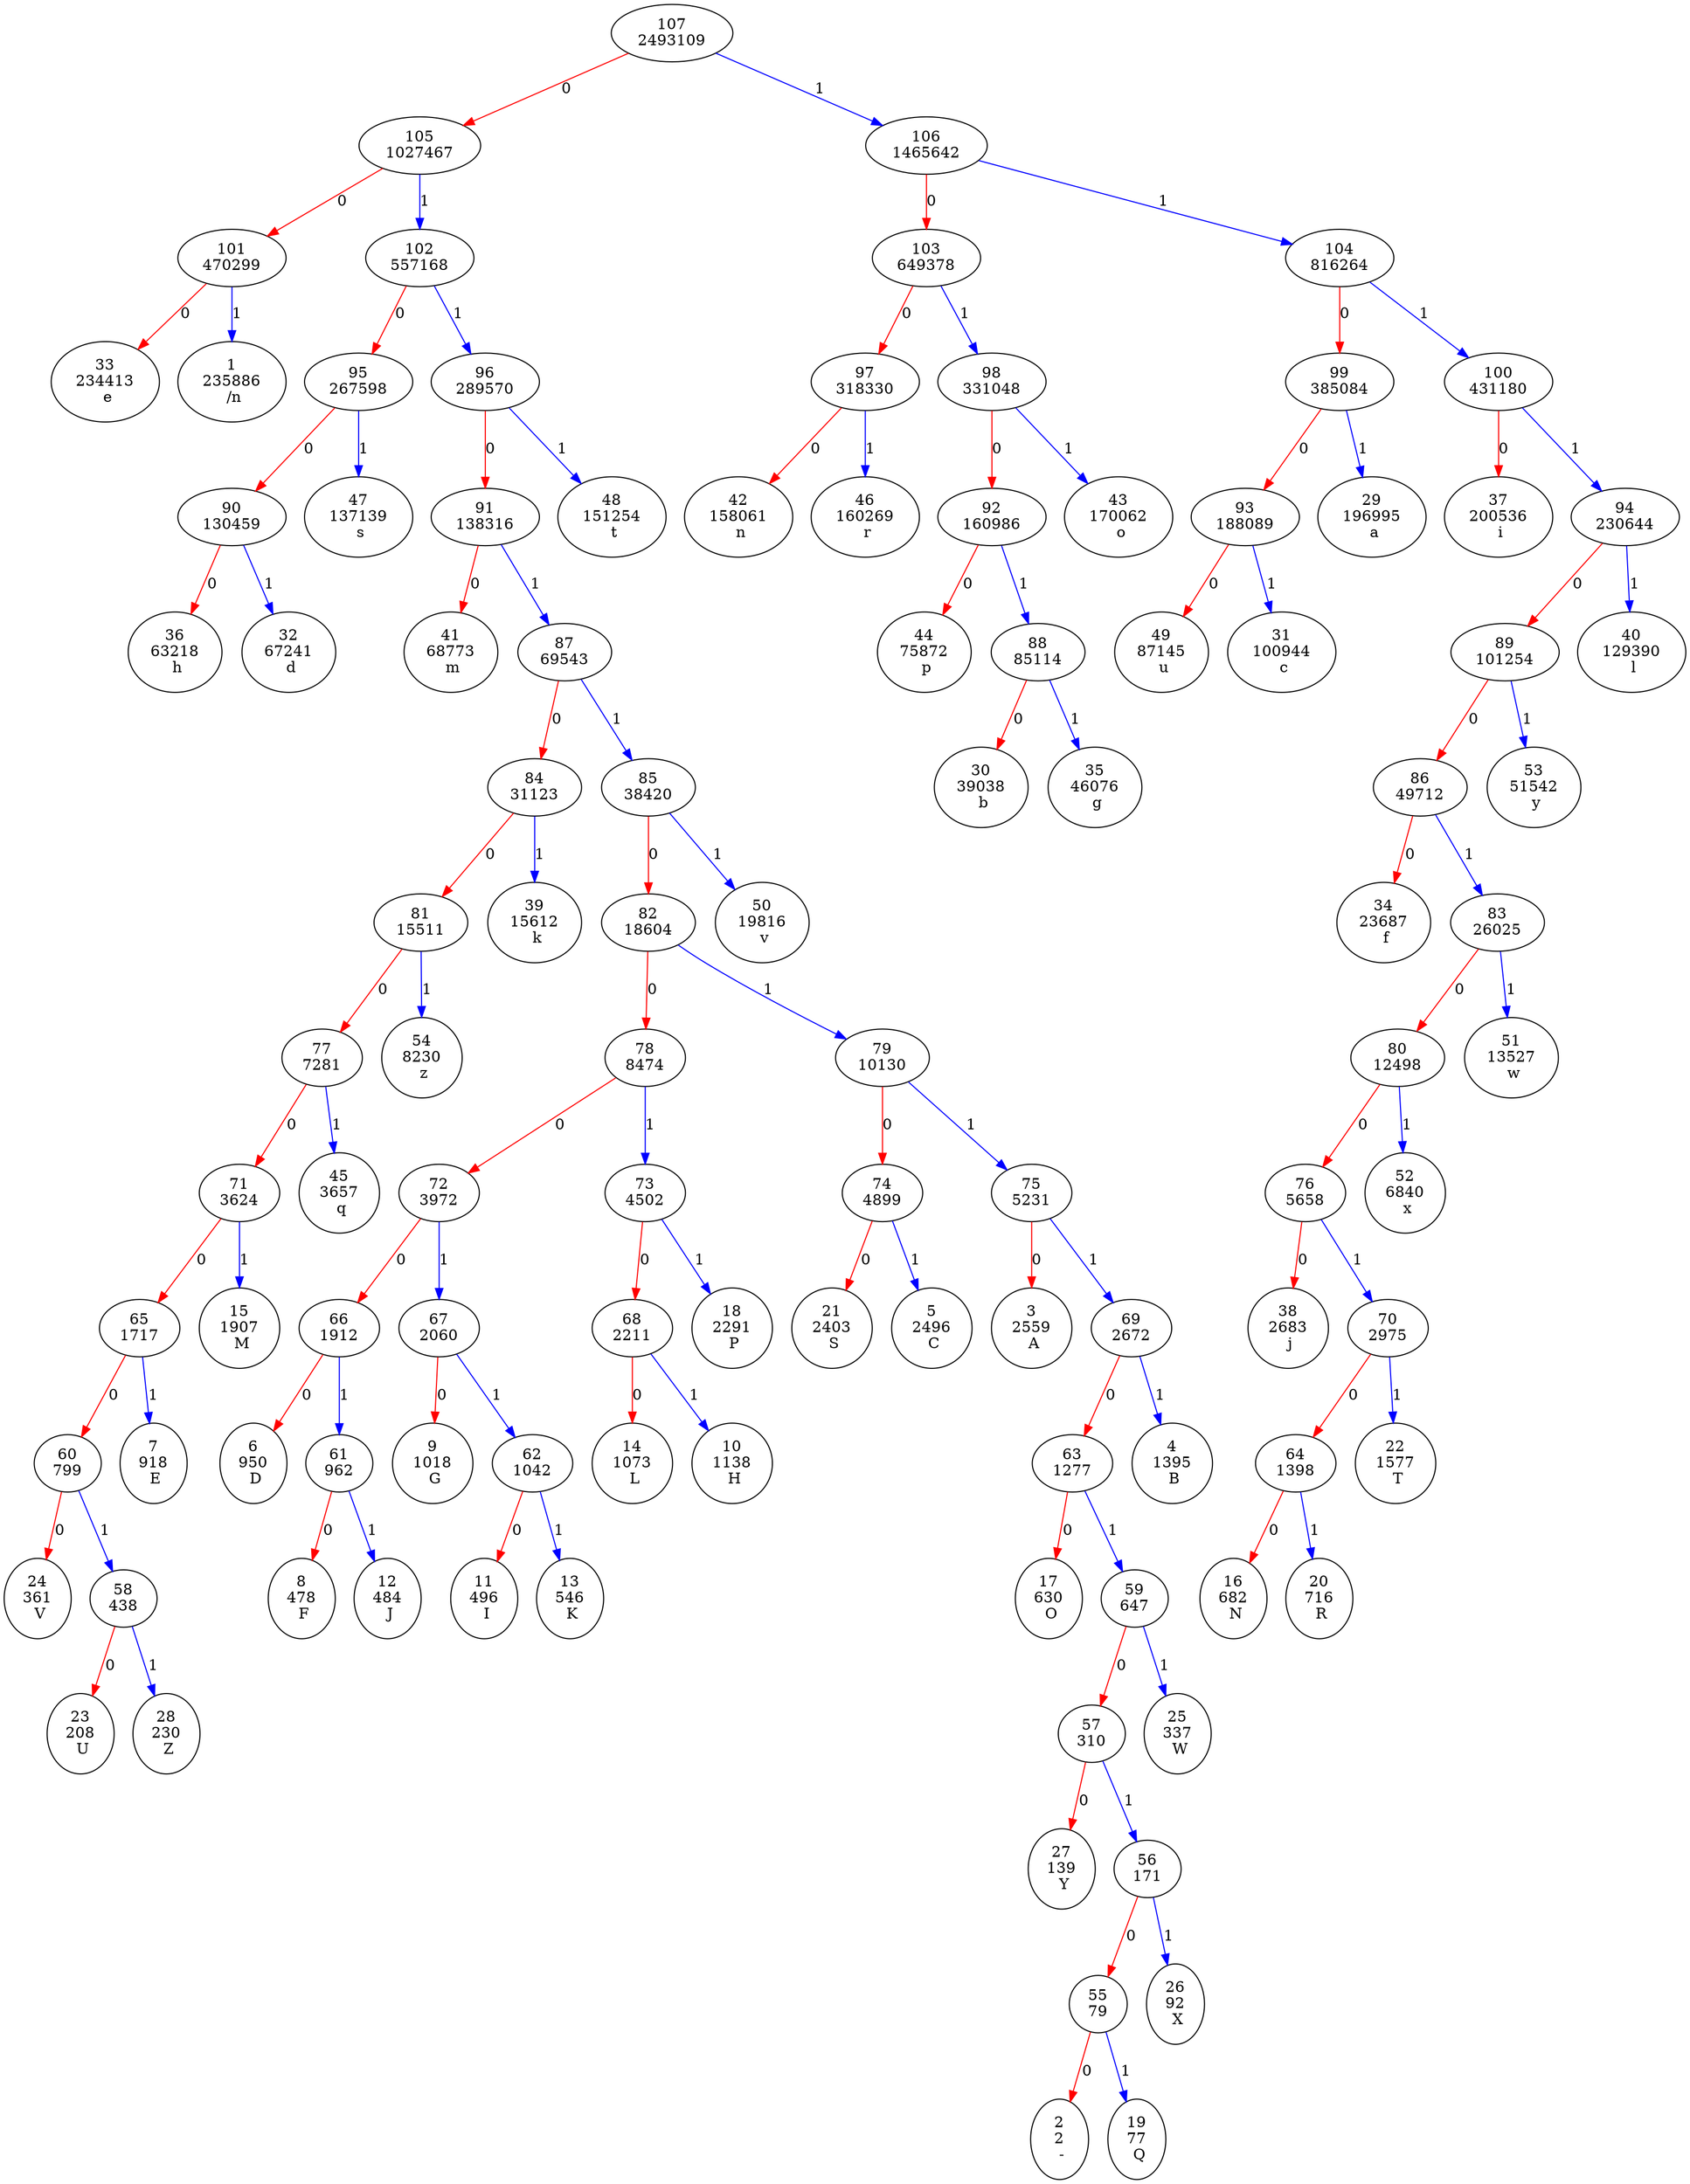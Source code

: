 ## Command to generate pdf:  dot -Tpdf test.dot -o test.pdf
digraph g {
 "107\n2493109" -> "105\n1027467" [color=red, label=0]
 "105\n1027467" -> "101\n470299" [color=red, label=0]
 "101\n470299" -> "33\n234413\n e" [color=red, label=0]
 "101\n470299" -> "1\n235886\n /n" [color=blue, label=1]
 "105\n1027467" -> "102\n557168" [color=blue, label=1]
 "102\n557168" -> "95\n267598" [color=red, label=0]
 "95\n267598" -> "90\n130459" [color=red, label=0]
 "90\n130459" -> "36\n63218\n h" [color=red, label=0]
 "90\n130459" -> "32\n67241\n d" [color=blue, label=1]
 "95\n267598" -> "47\n137139\n s" [color=blue, label=1]
 "102\n557168" -> "96\n289570" [color=blue, label=1]
 "96\n289570" -> "91\n138316" [color=red, label=0]
 "91\n138316" -> "41\n68773\n m" [color=red, label=0]
 "91\n138316" -> "87\n69543" [color=blue, label=1]
 "87\n69543" -> "84\n31123" [color=red, label=0]
 "84\n31123" -> "81\n15511" [color=red, label=0]
 "81\n15511" -> "77\n7281" [color=red, label=0]
 "77\n7281" -> "71\n3624" [color=red, label=0]
 "71\n3624" -> "65\n1717" [color=red, label=0]
 "65\n1717" -> "60\n799" [color=red, label=0]
 "60\n799" -> "24\n361\n V" [color=red, label=0]
 "60\n799" -> "58\n438" [color=blue, label=1]
 "58\n438" -> "23\n208\n U" [color=red, label=0]
 "58\n438" -> "28\n230\n Z" [color=blue, label=1]
 "65\n1717" -> "7\n918\n E" [color=blue, label=1]
 "71\n3624" -> "15\n1907\n M" [color=blue, label=1]
 "77\n7281" -> "45\n3657\n q" [color=blue, label=1]
 "81\n15511" -> "54\n8230\n z" [color=blue, label=1]
 "84\n31123" -> "39\n15612\n k" [color=blue, label=1]
 "87\n69543" -> "85\n38420" [color=blue, label=1]
 "85\n38420" -> "82\n18604" [color=red, label=0]
 "82\n18604" -> "78\n8474" [color=red, label=0]
 "78\n8474" -> "72\n3972" [color=red, label=0]
 "72\n3972" -> "66\n1912" [color=red, label=0]
 "66\n1912" -> "6\n950\n D" [color=red, label=0]
 "66\n1912" -> "61\n962" [color=blue, label=1]
 "61\n962" -> "8\n478\n F" [color=red, label=0]
 "61\n962" -> "12\n484\n J" [color=blue, label=1]
 "72\n3972" -> "67\n2060" [color=blue, label=1]
 "67\n2060" -> "9\n1018\n G" [color=red, label=0]
 "67\n2060" -> "62\n1042" [color=blue, label=1]
 "62\n1042" -> "11\n496\n I" [color=red, label=0]
 "62\n1042" -> "13\n546\n K" [color=blue, label=1]
 "78\n8474" -> "73\n4502" [color=blue, label=1]
 "73\n4502" -> "68\n2211" [color=red, label=0]
 "68\n2211" -> "14\n1073\n L" [color=red, label=0]
 "68\n2211" -> "10\n1138\n H" [color=blue, label=1]
 "73\n4502" -> "18\n2291\n P" [color=blue, label=1]
 "82\n18604" -> "79\n10130" [color=blue, label=1]
 "79\n10130" -> "74\n4899" [color=red, label=0]
 "74\n4899" -> "21\n2403\n S" [color=red, label=0]
 "74\n4899" -> "5\n2496\n C" [color=blue, label=1]
 "79\n10130" -> "75\n5231" [color=blue, label=1]
 "75\n5231" -> "3\n2559\n A" [color=red, label=0]
 "75\n5231" -> "69\n2672" [color=blue, label=1]
 "69\n2672" -> "63\n1277" [color=red, label=0]
 "63\n1277" -> "17\n630\n O" [color=red, label=0]
 "63\n1277" -> "59\n647" [color=blue, label=1]
 "59\n647" -> "57\n310" [color=red, label=0]
 "57\n310" -> "27\n139\n Y" [color=red, label=0]
 "57\n310" -> "56\n171" [color=blue, label=1]
 "56\n171" -> "55\n79" [color=red, label=0]
 "55\n79" -> "2\n2\n -" [color=red, label=0]
 "55\n79" -> "19\n77\n Q" [color=blue, label=1]
 "56\n171" -> "26\n92\n X" [color=blue, label=1]
 "59\n647" -> "25\n337\n W" [color=blue, label=1]
 "69\n2672" -> "4\n1395\n B" [color=blue, label=1]
 "85\n38420" -> "50\n19816\n v" [color=blue, label=1]
 "96\n289570" -> "48\n151254\n t" [color=blue, label=1]
 "107\n2493109" -> "106\n1465642" [color=blue, label=1]
 "106\n1465642" -> "103\n649378" [color=red, label=0]
 "103\n649378" -> "97\n318330" [color=red, label=0]
 "97\n318330" -> "42\n158061\n n" [color=red, label=0]
 "97\n318330" -> "46\n160269\n r" [color=blue, label=1]
 "103\n649378" -> "98\n331048" [color=blue, label=1]
 "98\n331048" -> "92\n160986" [color=red, label=0]
 "92\n160986" -> "44\n75872\n p" [color=red, label=0]
 "92\n160986" -> "88\n85114" [color=blue, label=1]
 "88\n85114" -> "30\n39038\n b" [color=red, label=0]
 "88\n85114" -> "35\n46076\n g" [color=blue, label=1]
 "98\n331048" -> "43\n170062\n o" [color=blue, label=1]
 "106\n1465642" -> "104\n816264" [color=blue, label=1]
 "104\n816264" -> "99\n385084" [color=red, label=0]
 "99\n385084" -> "93\n188089" [color=red, label=0]
 "93\n188089" -> "49\n87145\n u" [color=red, label=0]
 "93\n188089" -> "31\n100944\n c" [color=blue, label=1]
 "99\n385084" -> "29\n196995\n a" [color=blue, label=1]
 "104\n816264" -> "100\n431180" [color=blue, label=1]
 "100\n431180" -> "37\n200536\n i" [color=red, label=0]
 "100\n431180" -> "94\n230644" [color=blue, label=1]
 "94\n230644" -> "89\n101254" [color=red, label=0]
 "89\n101254" -> "86\n49712" [color=red, label=0]
 "86\n49712" -> "34\n23687\n f" [color=red, label=0]
 "86\n49712" -> "83\n26025" [color=blue, label=1]
 "83\n26025" -> "80\n12498" [color=red, label=0]
 "80\n12498" -> "76\n5658" [color=red, label=0]
 "76\n5658" -> "38\n2683\n j" [color=red, label=0]
 "76\n5658" -> "70\n2975" [color=blue, label=1]
 "70\n2975" -> "64\n1398" [color=red, label=0]
 "64\n1398" -> "16\n682\n N" [color=red, label=0]
 "64\n1398" -> "20\n716\n R" [color=blue, label=1]
 "70\n2975" -> "22\n1577\n T" [color=blue, label=1]
 "80\n12498" -> "52\n6840\n x" [color=blue, label=1]
 "83\n26025" -> "51\n13527\n w" [color=blue, label=1]
 "89\n101254" -> "53\n51542\n y" [color=blue, label=1]
 "94\n230644" -> "40\n129390\n l" [color=blue, label=1]
}
